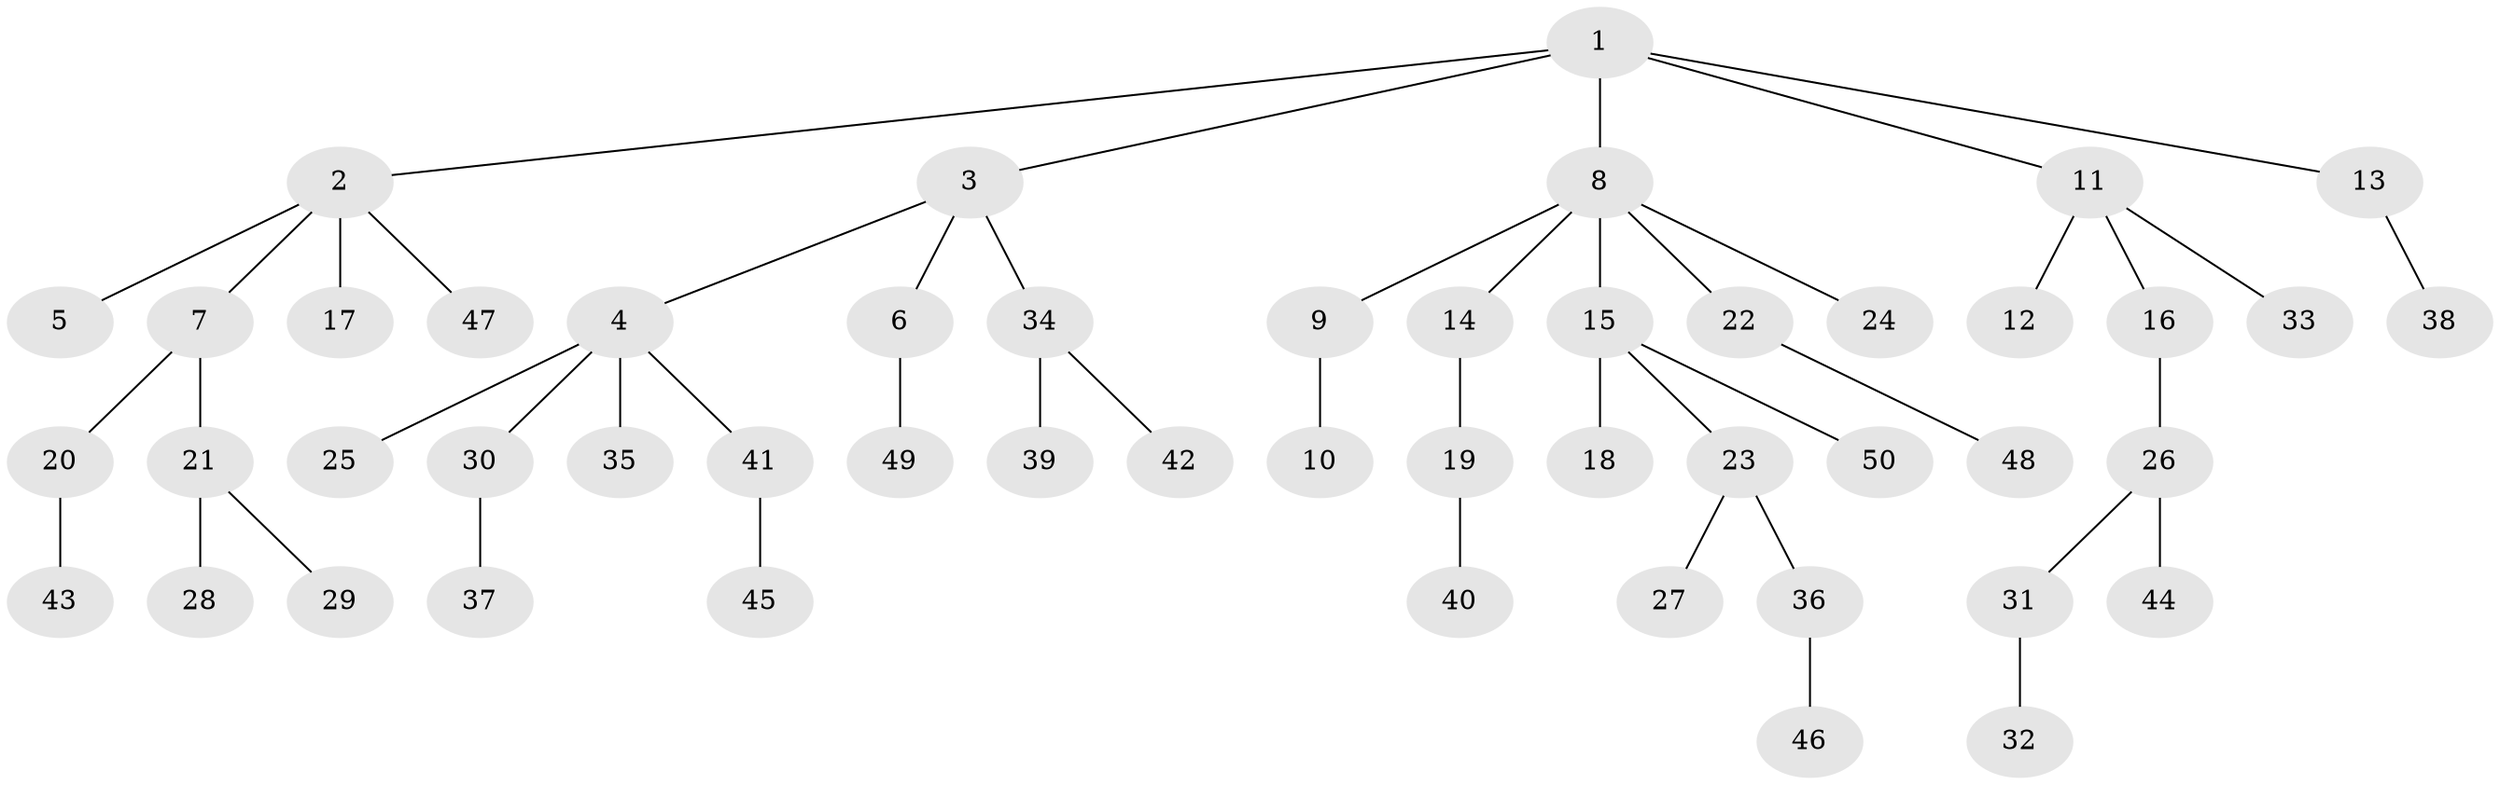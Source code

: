 // coarse degree distribution, {5: 0.05714285714285714, 4: 0.08571428571428572, 2: 0.17142857142857143, 1: 0.5428571428571428, 3: 0.14285714285714285}
// Generated by graph-tools (version 1.1) at 2025/37/03/04/25 23:37:23]
// undirected, 50 vertices, 49 edges
graph export_dot {
  node [color=gray90,style=filled];
  1;
  2;
  3;
  4;
  5;
  6;
  7;
  8;
  9;
  10;
  11;
  12;
  13;
  14;
  15;
  16;
  17;
  18;
  19;
  20;
  21;
  22;
  23;
  24;
  25;
  26;
  27;
  28;
  29;
  30;
  31;
  32;
  33;
  34;
  35;
  36;
  37;
  38;
  39;
  40;
  41;
  42;
  43;
  44;
  45;
  46;
  47;
  48;
  49;
  50;
  1 -- 2;
  1 -- 3;
  1 -- 8;
  1 -- 11;
  1 -- 13;
  2 -- 5;
  2 -- 7;
  2 -- 17;
  2 -- 47;
  3 -- 4;
  3 -- 6;
  3 -- 34;
  4 -- 25;
  4 -- 30;
  4 -- 35;
  4 -- 41;
  6 -- 49;
  7 -- 20;
  7 -- 21;
  8 -- 9;
  8 -- 14;
  8 -- 15;
  8 -- 22;
  8 -- 24;
  9 -- 10;
  11 -- 12;
  11 -- 16;
  11 -- 33;
  13 -- 38;
  14 -- 19;
  15 -- 18;
  15 -- 23;
  15 -- 50;
  16 -- 26;
  19 -- 40;
  20 -- 43;
  21 -- 28;
  21 -- 29;
  22 -- 48;
  23 -- 27;
  23 -- 36;
  26 -- 31;
  26 -- 44;
  30 -- 37;
  31 -- 32;
  34 -- 39;
  34 -- 42;
  36 -- 46;
  41 -- 45;
}
